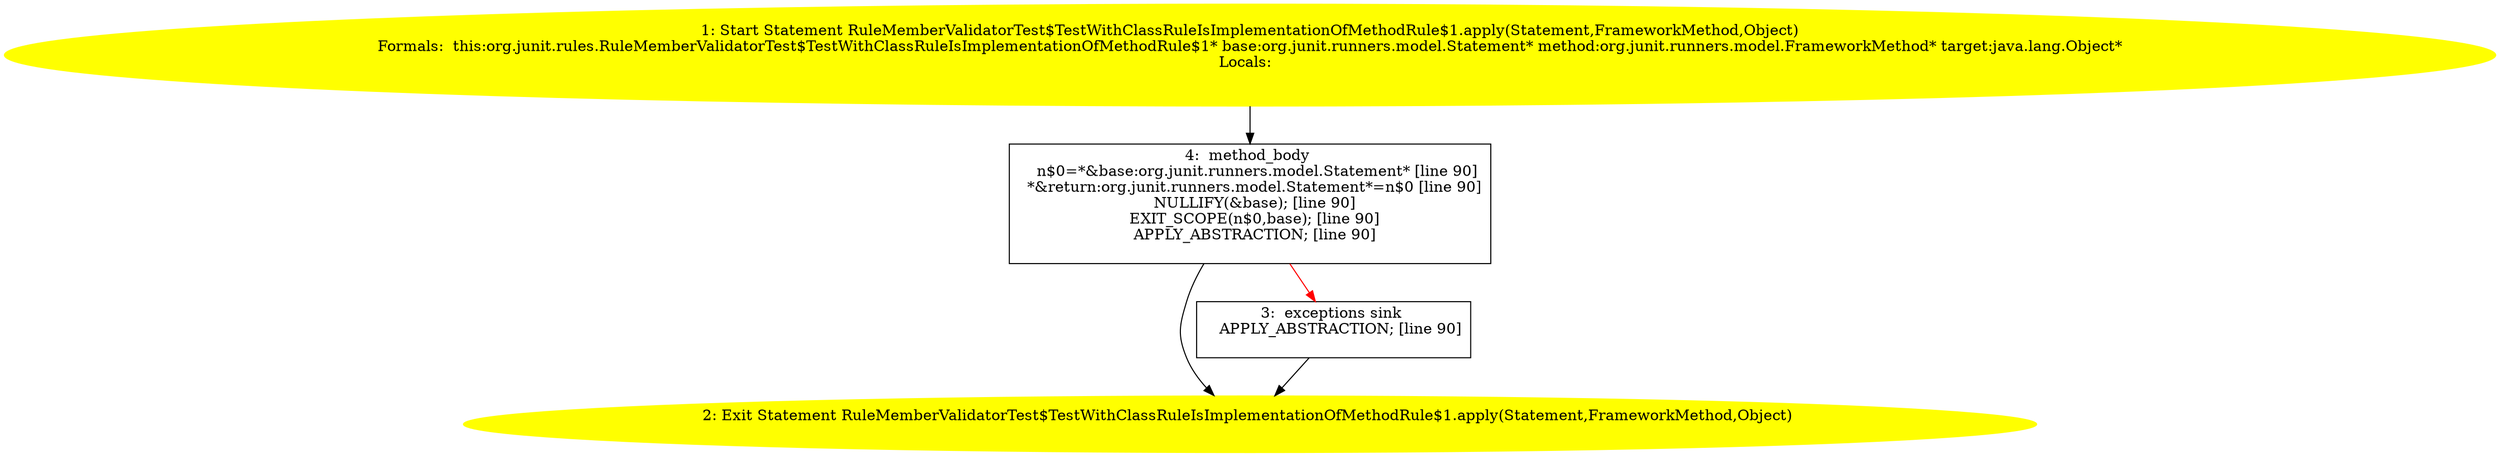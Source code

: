 /* @generated */
digraph cfg {
"org.junit.rules.RuleMemberValidatorTest$TestWithClassRuleIsImplementationOfMethodRule$1.apply(org.ju.18688a70df83c591cc4b994f4776c8a1_1" [label="1: Start Statement RuleMemberValidatorTest$TestWithClassRuleIsImplementationOfMethodRule$1.apply(Statement,FrameworkMethod,Object)\nFormals:  this:org.junit.rules.RuleMemberValidatorTest$TestWithClassRuleIsImplementationOfMethodRule$1* base:org.junit.runners.model.Statement* method:org.junit.runners.model.FrameworkMethod* target:java.lang.Object*\nLocals:  \n  " color=yellow style=filled]
	

	 "org.junit.rules.RuleMemberValidatorTest$TestWithClassRuleIsImplementationOfMethodRule$1.apply(org.ju.18688a70df83c591cc4b994f4776c8a1_1" -> "org.junit.rules.RuleMemberValidatorTest$TestWithClassRuleIsImplementationOfMethodRule$1.apply(org.ju.18688a70df83c591cc4b994f4776c8a1_4" ;
"org.junit.rules.RuleMemberValidatorTest$TestWithClassRuleIsImplementationOfMethodRule$1.apply(org.ju.18688a70df83c591cc4b994f4776c8a1_2" [label="2: Exit Statement RuleMemberValidatorTest$TestWithClassRuleIsImplementationOfMethodRule$1.apply(Statement,FrameworkMethod,Object) \n  " color=yellow style=filled]
	

"org.junit.rules.RuleMemberValidatorTest$TestWithClassRuleIsImplementationOfMethodRule$1.apply(org.ju.18688a70df83c591cc4b994f4776c8a1_3" [label="3:  exceptions sink \n   APPLY_ABSTRACTION; [line 90]\n " shape="box"]
	

	 "org.junit.rules.RuleMemberValidatorTest$TestWithClassRuleIsImplementationOfMethodRule$1.apply(org.ju.18688a70df83c591cc4b994f4776c8a1_3" -> "org.junit.rules.RuleMemberValidatorTest$TestWithClassRuleIsImplementationOfMethodRule$1.apply(org.ju.18688a70df83c591cc4b994f4776c8a1_2" ;
"org.junit.rules.RuleMemberValidatorTest$TestWithClassRuleIsImplementationOfMethodRule$1.apply(org.ju.18688a70df83c591cc4b994f4776c8a1_4" [label="4:  method_body \n   n$0=*&base:org.junit.runners.model.Statement* [line 90]\n  *&return:org.junit.runners.model.Statement*=n$0 [line 90]\n  NULLIFY(&base); [line 90]\n  EXIT_SCOPE(n$0,base); [line 90]\n  APPLY_ABSTRACTION; [line 90]\n " shape="box"]
	

	 "org.junit.rules.RuleMemberValidatorTest$TestWithClassRuleIsImplementationOfMethodRule$1.apply(org.ju.18688a70df83c591cc4b994f4776c8a1_4" -> "org.junit.rules.RuleMemberValidatorTest$TestWithClassRuleIsImplementationOfMethodRule$1.apply(org.ju.18688a70df83c591cc4b994f4776c8a1_2" ;
	 "org.junit.rules.RuleMemberValidatorTest$TestWithClassRuleIsImplementationOfMethodRule$1.apply(org.ju.18688a70df83c591cc4b994f4776c8a1_4" -> "org.junit.rules.RuleMemberValidatorTest$TestWithClassRuleIsImplementationOfMethodRule$1.apply(org.ju.18688a70df83c591cc4b994f4776c8a1_3" [color="red" ];
}
